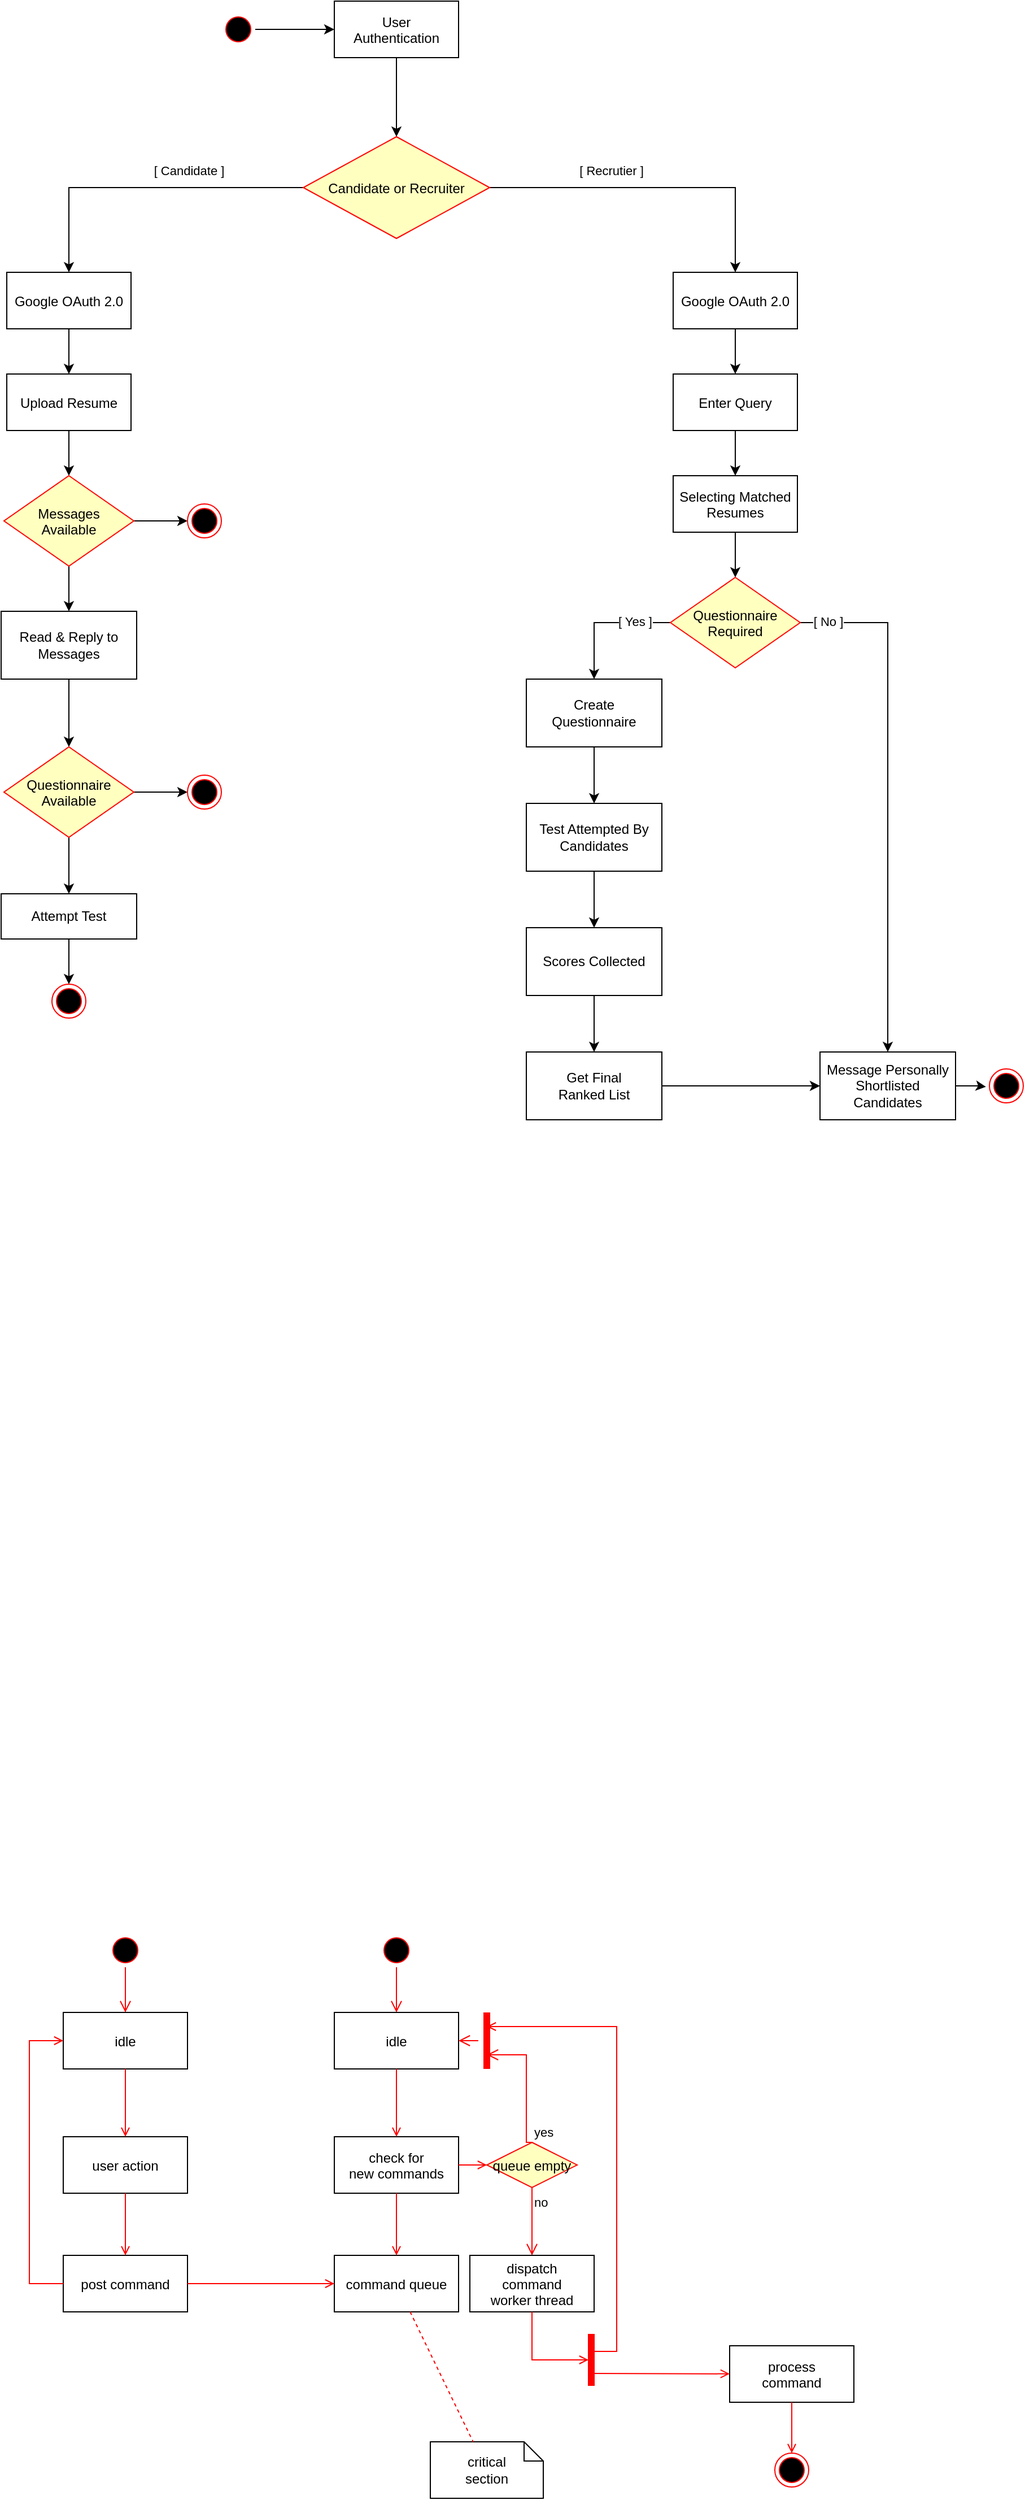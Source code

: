 <mxfile version="24.8.9">
  <diagram name="Page-1" id="e7e014a7-5840-1c2e-5031-d8a46d1fe8dd">
    <mxGraphModel dx="2390" dy="2338" grid="1" gridSize="10" guides="1" tooltips="1" connect="1" arrows="1" fold="1" page="1" pageScale="1" pageWidth="1169" pageHeight="826" background="none" math="0" shadow="0">
      <root>
        <mxCell id="0" />
        <mxCell id="1" parent="0" />
        <mxCell id="5" value="" style="ellipse;shape=startState;fillColor=#000000;strokeColor=#ff0000;" parent="1" vertex="1">
          <mxGeometry x="270" y="990" width="30" height="30" as="geometry" />
        </mxCell>
        <mxCell id="6" value="" style="edgeStyle=elbowEdgeStyle;elbow=horizontal;verticalAlign=bottom;endArrow=open;endSize=8;strokeColor=#FF0000;endFill=1;rounded=0" parent="1" source="5" target="7" edge="1">
          <mxGeometry x="264.5" y="168" as="geometry">
            <mxPoint x="285" y="1060" as="targetPoint" />
          </mxGeometry>
        </mxCell>
        <mxCell id="7" value="idle" style="" parent="1" vertex="1">
          <mxGeometry x="230" y="1060" width="110" height="50" as="geometry" />
        </mxCell>
        <mxCell id="8" value="user action" style="" parent="1" vertex="1">
          <mxGeometry x="230" y="1170" width="110" height="50" as="geometry" />
        </mxCell>
        <mxCell id="9" value="" style="endArrow=open;strokeColor=#FF0000;endFill=1;rounded=0" parent="1" source="7" target="8" edge="1">
          <mxGeometry relative="1" as="geometry" />
        </mxCell>
        <mxCell id="10" value="post command" style="" parent="1" vertex="1">
          <mxGeometry x="230" y="1275" width="110" height="50" as="geometry" />
        </mxCell>
        <mxCell id="11" value="" style="endArrow=open;strokeColor=#FF0000;endFill=1;rounded=0" parent="1" source="8" target="10" edge="1">
          <mxGeometry relative="1" as="geometry" />
        </mxCell>
        <mxCell id="12" value="" style="edgeStyle=elbowEdgeStyle;elbow=horizontal;strokeColor=#FF0000;endArrow=open;endFill=1;rounded=0" parent="1" source="10" target="7" edge="1">
          <mxGeometry width="100" height="100" relative="1" as="geometry">
            <mxPoint x="330" y="1240" as="sourcePoint" />
            <mxPoint x="430" y="1140" as="targetPoint" />
            <Array as="points">
              <mxPoint x="200" y="1200" />
            </Array>
          </mxGeometry>
        </mxCell>
        <mxCell id="13" value="" style="ellipse;shape=startState;fillColor=#000000;strokeColor=#ff0000;" parent="1" vertex="1">
          <mxGeometry x="510" y="990" width="30" height="30" as="geometry" />
        </mxCell>
        <mxCell id="14" value="" style="edgeStyle=elbowEdgeStyle;elbow=horizontal;verticalAlign=bottom;endArrow=open;endSize=8;strokeColor=#FF0000;endFill=1;rounded=0" parent="1" source="13" target="15" edge="1">
          <mxGeometry x="484.5" y="148" as="geometry">
            <mxPoint x="505" y="1040" as="targetPoint" />
          </mxGeometry>
        </mxCell>
        <mxCell id="15" value="idle" style="" parent="1" vertex="1">
          <mxGeometry x="470" y="1060" width="110" height="50" as="geometry" />
        </mxCell>
        <mxCell id="16" value="check for &#xa;new commands" style="" parent="1" vertex="1">
          <mxGeometry x="470" y="1170" width="110" height="50" as="geometry" />
        </mxCell>
        <mxCell id="17" value="" style="endArrow=open;strokeColor=#FF0000;endFill=1;rounded=0" parent="1" source="15" target="16" edge="1">
          <mxGeometry relative="1" as="geometry" />
        </mxCell>
        <mxCell id="18" value="command queue" style="" parent="1" vertex="1">
          <mxGeometry x="470" y="1275" width="110" height="50" as="geometry" />
        </mxCell>
        <mxCell id="19" value="" style="endArrow=open;strokeColor=#FF0000;endFill=1;rounded=0" parent="1" source="16" target="18" edge="1">
          <mxGeometry relative="1" as="geometry" />
        </mxCell>
        <mxCell id="21" value="queue empty" style="rhombus;fillColor=#ffffc0;strokeColor=#ff0000;" parent="1" vertex="1">
          <mxGeometry x="605" y="1175" width="80" height="40" as="geometry" />
        </mxCell>
        <mxCell id="22" value="yes" style="edgeStyle=elbowEdgeStyle;elbow=horizontal;align=left;verticalAlign=bottom;endArrow=open;endSize=8;strokeColor=#FF0000;exitX=0.5;exitY=0;endFill=1;rounded=0;entryX=0.75;entryY=0.5;entryPerimeter=0" parent="1" source="21" target="25" edge="1">
          <mxGeometry x="-1" relative="1" as="geometry">
            <mxPoint x="610" y="1100" as="targetPoint" />
            <Array as="points">
              <mxPoint x="640" y="1130" />
            </Array>
          </mxGeometry>
        </mxCell>
        <mxCell id="23" value="no" style="edgeStyle=elbowEdgeStyle;elbow=horizontal;align=left;verticalAlign=top;endArrow=open;endSize=8;strokeColor=#FF0000;endFill=1;rounded=0" parent="1" source="21" target="30" edge="1">
          <mxGeometry x="-1" relative="1" as="geometry">
            <mxPoint x="640" y="1255" as="targetPoint" />
          </mxGeometry>
        </mxCell>
        <mxCell id="24" value="" style="endArrow=open;strokeColor=#FF0000;endFill=1;rounded=0" parent="1" source="16" target="21" edge="1">
          <mxGeometry relative="1" as="geometry" />
        </mxCell>
        <mxCell id="25" value="" style="shape=line;strokeWidth=6;strokeColor=#ff0000;rotation=90" parent="1" vertex="1">
          <mxGeometry x="580" y="1077.5" width="50" height="15" as="geometry" />
        </mxCell>
        <mxCell id="26" value="" style="edgeStyle=elbowEdgeStyle;elbow=horizontal;verticalAlign=bottom;endArrow=open;endSize=8;strokeColor=#FF0000;endFill=1;rounded=0" parent="1" source="25" target="15" edge="1">
          <mxGeometry x="574.5" y="218" as="geometry">
            <mxPoint x="680" y="1090" as="targetPoint" />
          </mxGeometry>
        </mxCell>
        <mxCell id="30" value="dispatch&#xa;command&#xa;worker thread" style="" parent="1" vertex="1">
          <mxGeometry x="590" y="1275" width="110" height="50" as="geometry" />
        </mxCell>
        <mxCell id="31" value="critical&#xa;section" style="shape=note;whiteSpace=wrap;size=17" parent="1" vertex="1">
          <mxGeometry x="555" y="1440" width="100" height="50" as="geometry" />
        </mxCell>
        <mxCell id="32" value="" style="endArrow=none;strokeColor=#FF0000;endFill=0;rounded=0;dashed=1" parent="1" source="18" target="31" edge="1">
          <mxGeometry relative="1" as="geometry" />
        </mxCell>
        <mxCell id="34" value="" style="whiteSpace=wrap;strokeColor=#FF0000;fillColor=#FF0000" parent="1" vertex="1">
          <mxGeometry x="695" y="1345" width="5" height="45" as="geometry" />
        </mxCell>
        <mxCell id="41" value="" style="edgeStyle=elbowEdgeStyle;elbow=horizontal;entryX=0;entryY=0.5;strokeColor=#FF0000;endArrow=open;endFill=1;rounded=0" parent="1" source="30" target="34" edge="1">
          <mxGeometry width="100" height="100" relative="1" as="geometry">
            <mxPoint x="510" y="1430" as="sourcePoint" />
            <mxPoint x="610" y="1330" as="targetPoint" />
            <Array as="points">
              <mxPoint x="645" y="1350" />
            </Array>
          </mxGeometry>
        </mxCell>
        <mxCell id="33" value="process&#xa;command" style="" parent="1" vertex="1">
          <mxGeometry x="820" y="1355" width="110" height="50" as="geometry" />
        </mxCell>
        <mxCell id="35" value="" style="edgeStyle=elbowEdgeStyle;elbow=horizontal;strokeColor=#FF0000;endArrow=open;endFill=1;rounded=0;entryX=0.25;entryY=0.5;entryPerimeter=0" parent="1" target="25" edge="1">
          <mxGeometry width="100" height="100" relative="1" as="geometry">
            <mxPoint x="700" y="1360" as="sourcePoint" />
            <mxPoint x="610" y="1070" as="targetPoint" />
            <Array as="points">
              <mxPoint x="720" y="1085" />
            </Array>
          </mxGeometry>
        </mxCell>
        <mxCell id="37" value="" style="edgeStyle=none;strokeColor=#FF0000;endArrow=open;endFill=1;rounded=0" parent="1" target="33" edge="1">
          <mxGeometry width="100" height="100" relative="1" as="geometry">
            <mxPoint x="700" y="1379.5" as="sourcePoint" />
            <mxPoint x="820" y="1379.5" as="targetPoint" />
          </mxGeometry>
        </mxCell>
        <mxCell id="38" value="" style="ellipse;shape=endState;fillColor=#000000;strokeColor=#ff0000" parent="1" vertex="1">
          <mxGeometry x="860" y="1450" width="30" height="30" as="geometry" />
        </mxCell>
        <mxCell id="39" value="" style="endArrow=open;strokeColor=#FF0000;endFill=1;rounded=0" parent="1" source="33" target="38" edge="1">
          <mxGeometry relative="1" as="geometry" />
        </mxCell>
        <mxCell id="20" value="" style="endArrow=open;strokeColor=#FF0000;endFill=1;rounded=0" parent="1" source="10" target="18" edge="1">
          <mxGeometry relative="1" as="geometry" />
        </mxCell>
        <mxCell id="EjYSQzHJDgB1Ex0AdEF5-138" style="edgeStyle=orthogonalEdgeStyle;rounded=0;orthogonalLoop=1;jettySize=auto;html=1;" edge="1" parent="1" source="EjYSQzHJDgB1Ex0AdEF5-113" target="EjYSQzHJDgB1Ex0AdEF5-115">
          <mxGeometry relative="1" as="geometry" />
        </mxCell>
        <mxCell id="EjYSQzHJDgB1Ex0AdEF5-113" value="" style="ellipse;shape=startState;fillColor=#000000;strokeColor=#ff0000;" vertex="1" parent="1">
          <mxGeometry x="370" y="-710" width="30" height="30" as="geometry" />
        </mxCell>
        <mxCell id="EjYSQzHJDgB1Ex0AdEF5-137" style="edgeStyle=orthogonalEdgeStyle;rounded=0;orthogonalLoop=1;jettySize=auto;html=1;" edge="1" parent="1" source="EjYSQzHJDgB1Ex0AdEF5-115" target="EjYSQzHJDgB1Ex0AdEF5-120">
          <mxGeometry relative="1" as="geometry" />
        </mxCell>
        <mxCell id="EjYSQzHJDgB1Ex0AdEF5-115" value="User&#xa;Authentication" style="" vertex="1" parent="1">
          <mxGeometry x="470" y="-720" width="110" height="50" as="geometry" />
        </mxCell>
        <mxCell id="EjYSQzHJDgB1Ex0AdEF5-145" style="edgeStyle=orthogonalEdgeStyle;rounded=0;orthogonalLoop=1;jettySize=auto;html=1;entryX=0.5;entryY=0;entryDx=0;entryDy=0;" edge="1" parent="1" source="EjYSQzHJDgB1Ex0AdEF5-120" target="EjYSQzHJDgB1Ex0AdEF5-150">
          <mxGeometry relative="1" as="geometry">
            <mxPoint x="200" y="-480" as="targetPoint" />
          </mxGeometry>
        </mxCell>
        <mxCell id="EjYSQzHJDgB1Ex0AdEF5-147" value="[ Candidate ]" style="edgeLabel;html=1;align=center;verticalAlign=middle;resizable=0;points=[];" vertex="1" connectable="0" parent="EjYSQzHJDgB1Ex0AdEF5-145">
          <mxGeometry x="-0.364" y="1" relative="1" as="geometry">
            <mxPoint x="-12" y="-16" as="offset" />
          </mxGeometry>
        </mxCell>
        <mxCell id="EjYSQzHJDgB1Ex0AdEF5-146" style="edgeStyle=orthogonalEdgeStyle;rounded=0;orthogonalLoop=1;jettySize=auto;html=1;entryX=0.5;entryY=0;entryDx=0;entryDy=0;" edge="1" parent="1" source="EjYSQzHJDgB1Ex0AdEF5-120" target="EjYSQzHJDgB1Ex0AdEF5-151">
          <mxGeometry relative="1" as="geometry">
            <mxPoint x="860" y="-480" as="targetPoint" />
            <Array as="points">
              <mxPoint x="825" y="-555" />
            </Array>
          </mxGeometry>
        </mxCell>
        <mxCell id="EjYSQzHJDgB1Ex0AdEF5-148" value="[ Recrutier ]" style="edgeLabel;html=1;align=center;verticalAlign=middle;resizable=0;points=[];" vertex="1" connectable="0" parent="EjYSQzHJDgB1Ex0AdEF5-146">
          <mxGeometry x="-0.126" y="2" relative="1" as="geometry">
            <mxPoint x="-21" y="-13" as="offset" />
          </mxGeometry>
        </mxCell>
        <mxCell id="EjYSQzHJDgB1Ex0AdEF5-120" value="Candidate or Recruiter" style="rhombus;fillColor=#ffffc0;strokeColor=#ff0000;" vertex="1" parent="1">
          <mxGeometry x="442.5" y="-600" width="165" height="90" as="geometry" />
        </mxCell>
        <mxCell id="EjYSQzHJDgB1Ex0AdEF5-155" value="" style="edgeStyle=orthogonalEdgeStyle;rounded=0;orthogonalLoop=1;jettySize=auto;html=1;" edge="1" parent="1" source="EjYSQzHJDgB1Ex0AdEF5-150" target="EjYSQzHJDgB1Ex0AdEF5-154">
          <mxGeometry relative="1" as="geometry" />
        </mxCell>
        <mxCell id="EjYSQzHJDgB1Ex0AdEF5-150" value="Google OAuth 2.0" style="" vertex="1" parent="1">
          <mxGeometry x="180" y="-480" width="110" height="50" as="geometry" />
        </mxCell>
        <mxCell id="EjYSQzHJDgB1Ex0AdEF5-173" value="" style="edgeStyle=orthogonalEdgeStyle;rounded=0;orthogonalLoop=1;jettySize=auto;html=1;" edge="1" parent="1" source="EjYSQzHJDgB1Ex0AdEF5-151" target="EjYSQzHJDgB1Ex0AdEF5-172">
          <mxGeometry relative="1" as="geometry" />
        </mxCell>
        <mxCell id="EjYSQzHJDgB1Ex0AdEF5-151" value="Google OAuth 2.0" style="" vertex="1" parent="1">
          <mxGeometry x="770" y="-480" width="110" height="50" as="geometry" />
        </mxCell>
        <mxCell id="EjYSQzHJDgB1Ex0AdEF5-157" style="edgeStyle=orthogonalEdgeStyle;rounded=0;orthogonalLoop=1;jettySize=auto;html=1;" edge="1" parent="1" source="EjYSQzHJDgB1Ex0AdEF5-154" target="EjYSQzHJDgB1Ex0AdEF5-156">
          <mxGeometry relative="1" as="geometry" />
        </mxCell>
        <mxCell id="EjYSQzHJDgB1Ex0AdEF5-154" value="Upload Resume" style="" vertex="1" parent="1">
          <mxGeometry x="180" y="-390" width="110" height="50" as="geometry" />
        </mxCell>
        <mxCell id="EjYSQzHJDgB1Ex0AdEF5-159" value="" style="edgeStyle=orthogonalEdgeStyle;rounded=0;orthogonalLoop=1;jettySize=auto;html=1;" edge="1" parent="1" source="EjYSQzHJDgB1Ex0AdEF5-156" target="EjYSQzHJDgB1Ex0AdEF5-158">
          <mxGeometry relative="1" as="geometry" />
        </mxCell>
        <mxCell id="EjYSQzHJDgB1Ex0AdEF5-169" style="edgeStyle=orthogonalEdgeStyle;rounded=0;orthogonalLoop=1;jettySize=auto;html=1;entryX=0;entryY=0.5;entryDx=0;entryDy=0;" edge="1" parent="1" source="EjYSQzHJDgB1Ex0AdEF5-156" target="EjYSQzHJDgB1Ex0AdEF5-168">
          <mxGeometry relative="1" as="geometry" />
        </mxCell>
        <mxCell id="EjYSQzHJDgB1Ex0AdEF5-156" value="Messages &#xa;Available" style="rhombus;fillColor=#ffffc0;strokeColor=#ff0000;" vertex="1" parent="1">
          <mxGeometry x="177.5" y="-300" width="115" height="80" as="geometry" />
        </mxCell>
        <mxCell id="EjYSQzHJDgB1Ex0AdEF5-161" value="" style="edgeStyle=orthogonalEdgeStyle;rounded=0;orthogonalLoop=1;jettySize=auto;html=1;entryX=0.5;entryY=0;entryDx=0;entryDy=0;" edge="1" parent="1" source="EjYSQzHJDgB1Ex0AdEF5-158" target="EjYSQzHJDgB1Ex0AdEF5-162">
          <mxGeometry relative="1" as="geometry">
            <mxPoint x="235" y="-50" as="targetPoint" />
          </mxGeometry>
        </mxCell>
        <mxCell id="EjYSQzHJDgB1Ex0AdEF5-158" value="Read &amp;amp; Reply to Messages" style="whiteSpace=wrap;html=1;" vertex="1" parent="1">
          <mxGeometry x="175" y="-180" width="120" height="60" as="geometry" />
        </mxCell>
        <mxCell id="EjYSQzHJDgB1Ex0AdEF5-164" value="" style="edgeStyle=orthogonalEdgeStyle;rounded=0;orthogonalLoop=1;jettySize=auto;html=1;" edge="1" parent="1" source="EjYSQzHJDgB1Ex0AdEF5-162" target="EjYSQzHJDgB1Ex0AdEF5-163">
          <mxGeometry relative="1" as="geometry" />
        </mxCell>
        <mxCell id="EjYSQzHJDgB1Ex0AdEF5-171" style="edgeStyle=orthogonalEdgeStyle;rounded=0;orthogonalLoop=1;jettySize=auto;html=1;exitX=1;exitY=0.5;exitDx=0;exitDy=0;entryX=0;entryY=0.5;entryDx=0;entryDy=0;" edge="1" parent="1" source="EjYSQzHJDgB1Ex0AdEF5-162" target="EjYSQzHJDgB1Ex0AdEF5-170">
          <mxGeometry relative="1" as="geometry" />
        </mxCell>
        <mxCell id="EjYSQzHJDgB1Ex0AdEF5-162" value="Questionnaire&#xa;Available" style="rhombus;fillColor=#ffffc0;strokeColor=#ff0000;" vertex="1" parent="1">
          <mxGeometry x="177.5" y="-60" width="115" height="80" as="geometry" />
        </mxCell>
        <mxCell id="EjYSQzHJDgB1Ex0AdEF5-167" style="edgeStyle=orthogonalEdgeStyle;rounded=0;orthogonalLoop=1;jettySize=auto;html=1;entryX=0.5;entryY=0;entryDx=0;entryDy=0;" edge="1" parent="1" source="EjYSQzHJDgB1Ex0AdEF5-163" target="EjYSQzHJDgB1Ex0AdEF5-165">
          <mxGeometry relative="1" as="geometry" />
        </mxCell>
        <mxCell id="EjYSQzHJDgB1Ex0AdEF5-163" value="Attempt Test" style="whiteSpace=wrap;html=1;" vertex="1" parent="1">
          <mxGeometry x="175" y="70" width="120" height="40" as="geometry" />
        </mxCell>
        <mxCell id="EjYSQzHJDgB1Ex0AdEF5-165" value="" style="ellipse;shape=endState;fillColor=#000000;strokeColor=#ff0000" vertex="1" parent="1">
          <mxGeometry x="220" y="150" width="30" height="30" as="geometry" />
        </mxCell>
        <mxCell id="EjYSQzHJDgB1Ex0AdEF5-168" value="" style="ellipse;shape=endState;fillColor=#000000;strokeColor=#ff0000" vertex="1" parent="1">
          <mxGeometry x="340" y="-275" width="30" height="30" as="geometry" />
        </mxCell>
        <mxCell id="EjYSQzHJDgB1Ex0AdEF5-170" value="" style="ellipse;shape=endState;fillColor=#000000;strokeColor=#ff0000" vertex="1" parent="1">
          <mxGeometry x="340" y="-35" width="30" height="30" as="geometry" />
        </mxCell>
        <mxCell id="EjYSQzHJDgB1Ex0AdEF5-175" value="" style="edgeStyle=orthogonalEdgeStyle;rounded=0;orthogonalLoop=1;jettySize=auto;html=1;" edge="1" parent="1" source="EjYSQzHJDgB1Ex0AdEF5-172" target="EjYSQzHJDgB1Ex0AdEF5-174">
          <mxGeometry relative="1" as="geometry" />
        </mxCell>
        <mxCell id="EjYSQzHJDgB1Ex0AdEF5-172" value="Enter Query" style="" vertex="1" parent="1">
          <mxGeometry x="770" y="-390" width="110" height="50" as="geometry" />
        </mxCell>
        <mxCell id="EjYSQzHJDgB1Ex0AdEF5-177" style="edgeStyle=orthogonalEdgeStyle;rounded=0;orthogonalLoop=1;jettySize=auto;html=1;entryX=0.5;entryY=0;entryDx=0;entryDy=0;" edge="1" parent="1" source="EjYSQzHJDgB1Ex0AdEF5-174" target="EjYSQzHJDgB1Ex0AdEF5-176">
          <mxGeometry relative="1" as="geometry" />
        </mxCell>
        <mxCell id="EjYSQzHJDgB1Ex0AdEF5-174" value="Selecting Matched &#xa;Resumes" style="" vertex="1" parent="1">
          <mxGeometry x="770" y="-300" width="110" height="50" as="geometry" />
        </mxCell>
        <mxCell id="EjYSQzHJDgB1Ex0AdEF5-180" value="" style="edgeStyle=orthogonalEdgeStyle;rounded=0;orthogonalLoop=1;jettySize=auto;html=1;" edge="1" parent="1" source="EjYSQzHJDgB1Ex0AdEF5-176" target="EjYSQzHJDgB1Ex0AdEF5-179">
          <mxGeometry relative="1" as="geometry" />
        </mxCell>
        <mxCell id="EjYSQzHJDgB1Ex0AdEF5-190" value="[ Yes ]" style="edgeLabel;html=1;align=center;verticalAlign=middle;resizable=0;points=[];" vertex="1" connectable="0" parent="EjYSQzHJDgB1Ex0AdEF5-180">
          <mxGeometry x="-0.46" y="-1" relative="1" as="geometry">
            <mxPoint as="offset" />
          </mxGeometry>
        </mxCell>
        <mxCell id="EjYSQzHJDgB1Ex0AdEF5-189" style="edgeStyle=orthogonalEdgeStyle;rounded=0;orthogonalLoop=1;jettySize=auto;html=1;entryX=0.5;entryY=0;entryDx=0;entryDy=0;" edge="1" parent="1" source="EjYSQzHJDgB1Ex0AdEF5-176" target="EjYSQzHJDgB1Ex0AdEF5-187">
          <mxGeometry relative="1" as="geometry" />
        </mxCell>
        <mxCell id="EjYSQzHJDgB1Ex0AdEF5-191" value="[ No ]" style="edgeLabel;html=1;align=center;verticalAlign=middle;resizable=0;points=[];" vertex="1" connectable="0" parent="EjYSQzHJDgB1Ex0AdEF5-189">
          <mxGeometry x="-0.893" y="1" relative="1" as="geometry">
            <mxPoint as="offset" />
          </mxGeometry>
        </mxCell>
        <mxCell id="EjYSQzHJDgB1Ex0AdEF5-176" value="Questionnaire&#xa;Required" style="rhombus;fillColor=#ffffc0;strokeColor=#ff0000;" vertex="1" parent="1">
          <mxGeometry x="767.5" y="-210" width="115" height="80" as="geometry" />
        </mxCell>
        <mxCell id="EjYSQzHJDgB1Ex0AdEF5-182" value="" style="edgeStyle=orthogonalEdgeStyle;rounded=0;orthogonalLoop=1;jettySize=auto;html=1;" edge="1" parent="1" source="EjYSQzHJDgB1Ex0AdEF5-179" target="EjYSQzHJDgB1Ex0AdEF5-181">
          <mxGeometry relative="1" as="geometry" />
        </mxCell>
        <mxCell id="EjYSQzHJDgB1Ex0AdEF5-179" value="Create&lt;br&gt;Questionnaire" style="whiteSpace=wrap;html=1;" vertex="1" parent="1">
          <mxGeometry x="640" y="-120" width="120" height="60" as="geometry" />
        </mxCell>
        <mxCell id="EjYSQzHJDgB1Ex0AdEF5-184" value="" style="edgeStyle=orthogonalEdgeStyle;rounded=0;orthogonalLoop=1;jettySize=auto;html=1;" edge="1" parent="1" source="EjYSQzHJDgB1Ex0AdEF5-181" target="EjYSQzHJDgB1Ex0AdEF5-183">
          <mxGeometry relative="1" as="geometry" />
        </mxCell>
        <mxCell id="EjYSQzHJDgB1Ex0AdEF5-181" value="Test Attempted By Candidates" style="whiteSpace=wrap;html=1;" vertex="1" parent="1">
          <mxGeometry x="640" y="-10" width="120" height="60" as="geometry" />
        </mxCell>
        <mxCell id="EjYSQzHJDgB1Ex0AdEF5-186" value="" style="edgeStyle=orthogonalEdgeStyle;rounded=0;orthogonalLoop=1;jettySize=auto;html=1;" edge="1" parent="1" source="EjYSQzHJDgB1Ex0AdEF5-183" target="EjYSQzHJDgB1Ex0AdEF5-185">
          <mxGeometry relative="1" as="geometry" />
        </mxCell>
        <mxCell id="EjYSQzHJDgB1Ex0AdEF5-183" value="Scores Collected" style="whiteSpace=wrap;html=1;" vertex="1" parent="1">
          <mxGeometry x="640" y="100" width="120" height="60" as="geometry" />
        </mxCell>
        <mxCell id="EjYSQzHJDgB1Ex0AdEF5-188" value="" style="edgeStyle=orthogonalEdgeStyle;rounded=0;orthogonalLoop=1;jettySize=auto;html=1;" edge="1" parent="1" source="EjYSQzHJDgB1Ex0AdEF5-185" target="EjYSQzHJDgB1Ex0AdEF5-187">
          <mxGeometry relative="1" as="geometry" />
        </mxCell>
        <mxCell id="EjYSQzHJDgB1Ex0AdEF5-185" value="Get Final &lt;br&gt;Ranked List" style="whiteSpace=wrap;html=1;" vertex="1" parent="1">
          <mxGeometry x="640" y="210" width="120" height="60" as="geometry" />
        </mxCell>
        <mxCell id="EjYSQzHJDgB1Ex0AdEF5-187" value="Message Personally Shortlisted Candidates" style="whiteSpace=wrap;html=1;" vertex="1" parent="1">
          <mxGeometry x="900" y="210" width="120" height="60" as="geometry" />
        </mxCell>
        <mxCell id="EjYSQzHJDgB1Ex0AdEF5-192" value="" style="ellipse;shape=endState;fillColor=#000000;strokeColor=#ff0000" vertex="1" parent="1">
          <mxGeometry x="1050" y="225" width="30" height="30" as="geometry" />
        </mxCell>
        <mxCell id="EjYSQzHJDgB1Ex0AdEF5-193" style="edgeStyle=orthogonalEdgeStyle;rounded=0;orthogonalLoop=1;jettySize=auto;html=1;entryX=-0.102;entryY=0.528;entryDx=0;entryDy=0;entryPerimeter=0;" edge="1" parent="1" source="EjYSQzHJDgB1Ex0AdEF5-187" target="EjYSQzHJDgB1Ex0AdEF5-192">
          <mxGeometry relative="1" as="geometry" />
        </mxCell>
      </root>
    </mxGraphModel>
  </diagram>
</mxfile>
